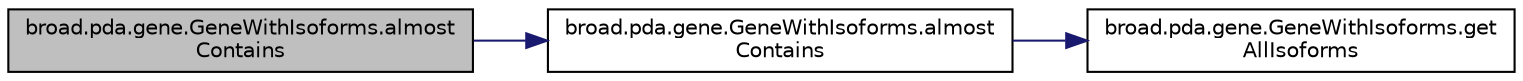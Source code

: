 digraph "broad.pda.gene.GeneWithIsoforms.almostContains"
{
  edge [fontname="Helvetica",fontsize="10",labelfontname="Helvetica",labelfontsize="10"];
  node [fontname="Helvetica",fontsize="10",shape=record];
  rankdir="LR";
  Node1 [label="broad.pda.gene.GeneWithIsoforms.almost\lContains",height=0.2,width=0.4,color="black", fillcolor="grey75", style="filled" fontcolor="black"];
  Node1 -> Node2 [color="midnightblue",fontsize="10",style="solid",fontname="Helvetica"];
  Node2 [label="broad.pda.gene.GeneWithIsoforms.almost\lContains",height=0.2,width=0.4,color="black", fillcolor="white", style="filled",URL="$classbroad_1_1pda_1_1gene_1_1_gene_with_isoforms.html#a1f6e14b0fa2c0db562a964dfa5f0f5cf"];
  Node2 -> Node3 [color="midnightblue",fontsize="10",style="solid",fontname="Helvetica"];
  Node3 [label="broad.pda.gene.GeneWithIsoforms.get\lAllIsoforms",height=0.2,width=0.4,color="black", fillcolor="white", style="filled",URL="$classbroad_1_1pda_1_1gene_1_1_gene_with_isoforms.html#a1cd8024fd5795d9f98202731d0d58ba2"];
}
